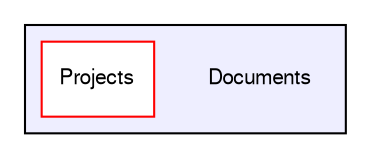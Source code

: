 digraph "C:/Users/bake113/Documents/" {
  compound=true
  node [ fontsize="10", fontname="FreeSans"];
  edge [ labelfontsize="10", labelfontname="FreeSans"];
  subgraph clusterdir_966ccb3b68f17632bac5c241bfe8c23d {
    graph [ bgcolor="#eeeeff", pencolor="black", label="" URL="dir_966ccb3b68f17632bac5c241bfe8c23d.html"];
    dir_966ccb3b68f17632bac5c241bfe8c23d [shape=plaintext label="Documents"];
    dir_40a5bcb0a6e0a79d39fedb6c1f206dfc [shape=box label="Projects" color="red" fillcolor="white" style="filled" URL="dir_40a5bcb0a6e0a79d39fedb6c1f206dfc.html"];
  }
}
